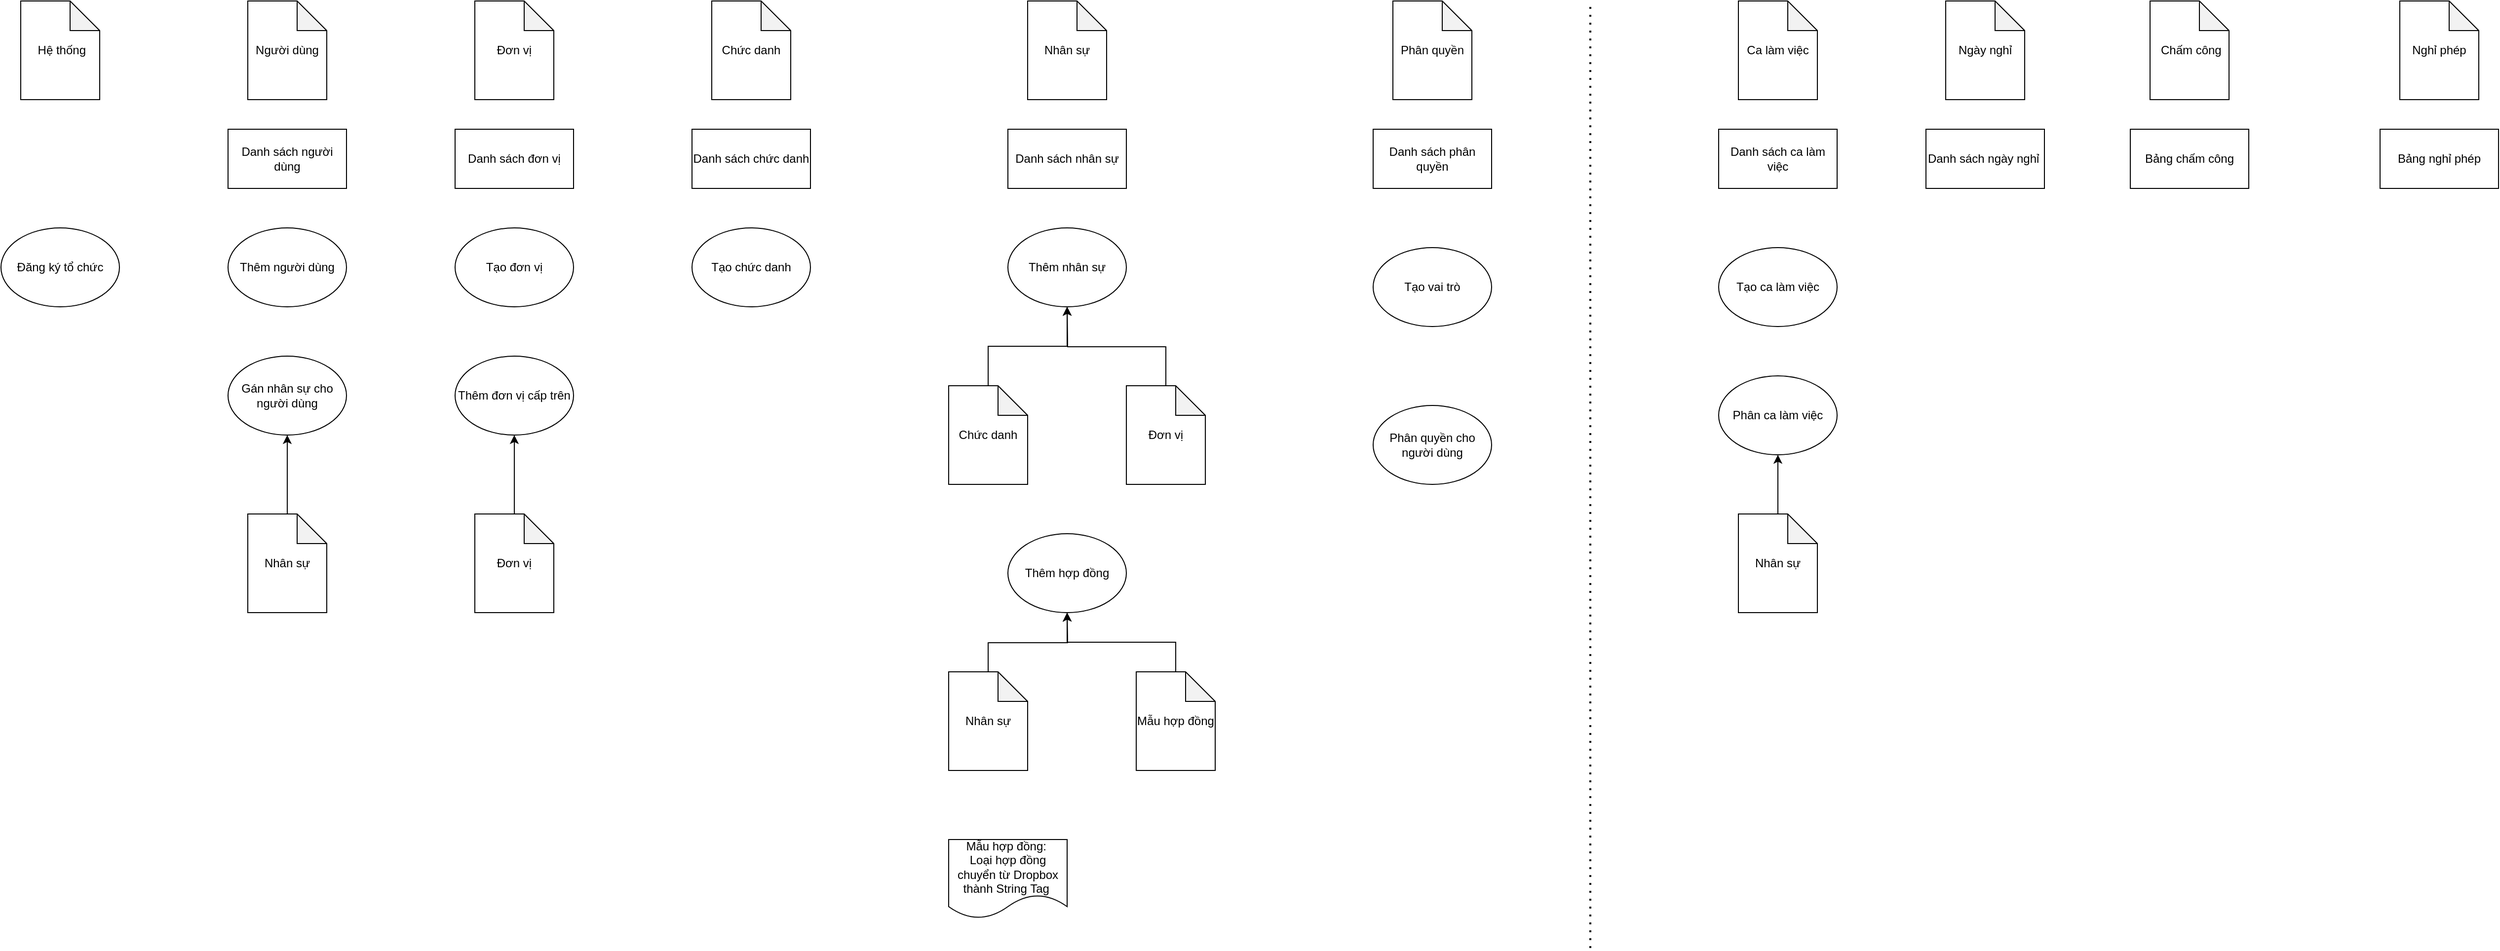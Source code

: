 <mxfile version="13.8.3" type="github">
  <diagram id="C5RBs43oDa-KdzZeNtuy" name="Page-1">
    <mxGraphModel dx="2811" dy="699" grid="1" gridSize="10" guides="1" tooltips="1" connect="1" arrows="1" fold="1" page="1" pageScale="1" pageWidth="827" pageHeight="1169" math="0" shadow="0">
      <root>
        <mxCell id="WIyWlLk6GJQsqaUBKTNV-0" />
        <mxCell id="WIyWlLk6GJQsqaUBKTNV-1" parent="WIyWlLk6GJQsqaUBKTNV-0" />
        <mxCell id="e6MpmnbMo23s56DdzThr-5" value="Danh sách ngày nghỉ&amp;nbsp;" style="rounded=0;whiteSpace=wrap;html=1;" vertex="1" parent="WIyWlLk6GJQsqaUBKTNV-1">
          <mxGeometry x="500" y="280" width="120" height="60" as="geometry" />
        </mxCell>
        <mxCell id="e6MpmnbMo23s56DdzThr-6" value="Bảng chấm công" style="rounded=0;whiteSpace=wrap;html=1;" vertex="1" parent="WIyWlLk6GJQsqaUBKTNV-1">
          <mxGeometry x="707" y="280" width="120" height="60" as="geometry" />
        </mxCell>
        <mxCell id="e6MpmnbMo23s56DdzThr-8" value="Danh sách ca làm việc" style="rounded=0;whiteSpace=wrap;html=1;" vertex="1" parent="WIyWlLk6GJQsqaUBKTNV-1">
          <mxGeometry x="290" y="280" width="120" height="60" as="geometry" />
        </mxCell>
        <mxCell id="e6MpmnbMo23s56DdzThr-9" value="" style="endArrow=none;dashed=1;html=1;dashPattern=1 3;strokeWidth=2;" edge="1" parent="WIyWlLk6GJQsqaUBKTNV-1">
          <mxGeometry width="50" height="50" relative="1" as="geometry">
            <mxPoint x="160" y="1110" as="sourcePoint" />
            <mxPoint x="160" y="150" as="targetPoint" />
            <Array as="points" />
          </mxGeometry>
        </mxCell>
        <mxCell id="e6MpmnbMo23s56DdzThr-18" value="Danh sách phân quyền" style="rounded=0;whiteSpace=wrap;html=1;" vertex="1" parent="WIyWlLk6GJQsqaUBKTNV-1">
          <mxGeometry x="-60" y="280" width="120" height="60" as="geometry" />
        </mxCell>
        <mxCell id="e6MpmnbMo23s56DdzThr-23" value="Phân quyền" style="shape=note;whiteSpace=wrap;html=1;backgroundOutline=1;darkOpacity=0.05;" vertex="1" parent="WIyWlLk6GJQsqaUBKTNV-1">
          <mxGeometry x="-40" y="150" width="80" height="100" as="geometry" />
        </mxCell>
        <mxCell id="e6MpmnbMo23s56DdzThr-24" value="Ca làm việc" style="shape=note;whiteSpace=wrap;html=1;backgroundOutline=1;darkOpacity=0.05;" vertex="1" parent="WIyWlLk6GJQsqaUBKTNV-1">
          <mxGeometry x="310" y="150" width="80" height="100" as="geometry" />
        </mxCell>
        <mxCell id="e6MpmnbMo23s56DdzThr-26" value="Ngày nghỉ" style="shape=note;whiteSpace=wrap;html=1;backgroundOutline=1;darkOpacity=0.05;" vertex="1" parent="WIyWlLk6GJQsqaUBKTNV-1">
          <mxGeometry x="520" y="150" width="80" height="100" as="geometry" />
        </mxCell>
        <mxCell id="e6MpmnbMo23s56DdzThr-27" value="&amp;nbsp;Chấm công" style="shape=note;whiteSpace=wrap;html=1;backgroundOutline=1;darkOpacity=0.05;" vertex="1" parent="WIyWlLk6GJQsqaUBKTNV-1">
          <mxGeometry x="727" y="150" width="80" height="100" as="geometry" />
        </mxCell>
        <mxCell id="e6MpmnbMo23s56DdzThr-45" value="Nghỉ phép" style="shape=note;whiteSpace=wrap;html=1;backgroundOutline=1;darkOpacity=0.05;" vertex="1" parent="WIyWlLk6GJQsqaUBKTNV-1">
          <mxGeometry x="980" y="150" width="80" height="100" as="geometry" />
        </mxCell>
        <mxCell id="e6MpmnbMo23s56DdzThr-46" value="Bảng nghỉ phép" style="whiteSpace=wrap;html=1;" vertex="1" parent="WIyWlLk6GJQsqaUBKTNV-1">
          <mxGeometry x="960" y="280" width="120" height="60" as="geometry" />
        </mxCell>
        <mxCell id="e6MpmnbMo23s56DdzThr-57" value="" style="group" vertex="1" connectable="0" parent="WIyWlLk6GJQsqaUBKTNV-1">
          <mxGeometry x="-990" y="150" width="120" height="620" as="geometry" />
        </mxCell>
        <mxCell id="e6MpmnbMo23s56DdzThr-16" value="Danh sách đơn vị" style="whiteSpace=wrap;html=1;" vertex="1" parent="e6MpmnbMo23s56DdzThr-57">
          <mxGeometry y="130" width="120" height="60" as="geometry" />
        </mxCell>
        <mxCell id="e6MpmnbMo23s56DdzThr-20" value="Đơn vị" style="shape=note;whiteSpace=wrap;html=1;backgroundOutline=1;darkOpacity=0.05;" vertex="1" parent="e6MpmnbMo23s56DdzThr-57">
          <mxGeometry x="20" width="80" height="100" as="geometry" />
        </mxCell>
        <mxCell id="e6MpmnbMo23s56DdzThr-34" value="Tạo đơn vị" style="ellipse;whiteSpace=wrap;html=1;" vertex="1" parent="e6MpmnbMo23s56DdzThr-57">
          <mxGeometry y="230" width="120" height="80" as="geometry" />
        </mxCell>
        <mxCell id="e6MpmnbMo23s56DdzThr-42" value="Thêm đơn vị cấp trên" style="ellipse;whiteSpace=wrap;html=1;" vertex="1" parent="e6MpmnbMo23s56DdzThr-57">
          <mxGeometry y="360" width="120" height="80" as="geometry" />
        </mxCell>
        <mxCell id="e6MpmnbMo23s56DdzThr-44" style="edgeStyle=orthogonalEdgeStyle;rounded=0;orthogonalLoop=1;jettySize=auto;html=1;exitX=0.5;exitY=0;exitDx=0;exitDy=0;exitPerimeter=0;entryX=0.5;entryY=1;entryDx=0;entryDy=0;" edge="1" parent="e6MpmnbMo23s56DdzThr-57" source="e6MpmnbMo23s56DdzThr-43" target="e6MpmnbMo23s56DdzThr-42">
          <mxGeometry relative="1" as="geometry" />
        </mxCell>
        <mxCell id="e6MpmnbMo23s56DdzThr-43" value="Đơn vị" style="shape=note;whiteSpace=wrap;html=1;backgroundOutline=1;darkOpacity=0.05;" vertex="1" parent="e6MpmnbMo23s56DdzThr-57">
          <mxGeometry x="20" y="520" width="80" height="100" as="geometry" />
        </mxCell>
        <mxCell id="e6MpmnbMo23s56DdzThr-58" value="" style="group" vertex="1" connectable="0" parent="WIyWlLk6GJQsqaUBKTNV-1">
          <mxGeometry x="-1220" y="150" width="120" height="620" as="geometry" />
        </mxCell>
        <mxCell id="e6MpmnbMo23s56DdzThr-28" value="Người dùng" style="shape=note;whiteSpace=wrap;html=1;backgroundOutline=1;darkOpacity=0.05;" vertex="1" parent="e6MpmnbMo23s56DdzThr-58">
          <mxGeometry x="20" width="80" height="100" as="geometry" />
        </mxCell>
        <mxCell id="e6MpmnbMo23s56DdzThr-29" value="Danh sách người dùng" style="whiteSpace=wrap;html=1;" vertex="1" parent="e6MpmnbMo23s56DdzThr-58">
          <mxGeometry y="130" width="120" height="60" as="geometry" />
        </mxCell>
        <mxCell id="e6MpmnbMo23s56DdzThr-35" value="Thêm người dùng" style="ellipse;whiteSpace=wrap;html=1;" vertex="1" parent="e6MpmnbMo23s56DdzThr-58">
          <mxGeometry y="230" width="120" height="80" as="geometry" />
        </mxCell>
        <mxCell id="e6MpmnbMo23s56DdzThr-38" value="Gán nhân sự cho người dùng" style="ellipse;whiteSpace=wrap;html=1;" vertex="1" parent="e6MpmnbMo23s56DdzThr-58">
          <mxGeometry y="360" width="120" height="80" as="geometry" />
        </mxCell>
        <mxCell id="e6MpmnbMo23s56DdzThr-40" style="edgeStyle=orthogonalEdgeStyle;rounded=0;orthogonalLoop=1;jettySize=auto;html=1;exitX=0.5;exitY=0;exitDx=0;exitDy=0;exitPerimeter=0;entryX=0.5;entryY=1;entryDx=0;entryDy=0;" edge="1" parent="e6MpmnbMo23s56DdzThr-58" source="e6MpmnbMo23s56DdzThr-39" target="e6MpmnbMo23s56DdzThr-38">
          <mxGeometry relative="1" as="geometry" />
        </mxCell>
        <mxCell id="e6MpmnbMo23s56DdzThr-39" value="Nhân sự" style="shape=note;whiteSpace=wrap;html=1;backgroundOutline=1;darkOpacity=0.05;" vertex="1" parent="e6MpmnbMo23s56DdzThr-58">
          <mxGeometry x="20" y="520" width="80" height="100" as="geometry" />
        </mxCell>
        <mxCell id="e6MpmnbMo23s56DdzThr-59" value="" style="group" vertex="1" connectable="0" parent="WIyWlLk6GJQsqaUBKTNV-1">
          <mxGeometry x="-1450" y="150" width="120" height="310" as="geometry" />
        </mxCell>
        <mxCell id="e6MpmnbMo23s56DdzThr-31" value="&amp;nbsp;Hệ thống" style="shape=note;whiteSpace=wrap;html=1;backgroundOutline=1;darkOpacity=0.05;" vertex="1" parent="e6MpmnbMo23s56DdzThr-59">
          <mxGeometry x="20" width="80" height="100" as="geometry" />
        </mxCell>
        <mxCell id="e6MpmnbMo23s56DdzThr-36" value="Đăng ký tổ chức" style="ellipse;whiteSpace=wrap;html=1;" vertex="1" parent="e6MpmnbMo23s56DdzThr-59">
          <mxGeometry y="230" width="120" height="80" as="geometry" />
        </mxCell>
        <mxCell id="e6MpmnbMo23s56DdzThr-60" value="" style="group" vertex="1" connectable="0" parent="WIyWlLk6GJQsqaUBKTNV-1">
          <mxGeometry x="-750" y="150" width="120" height="310" as="geometry" />
        </mxCell>
        <mxCell id="e6MpmnbMo23s56DdzThr-17" value="Danh sách chức danh" style="whiteSpace=wrap;html=1;" vertex="1" parent="e6MpmnbMo23s56DdzThr-60">
          <mxGeometry y="130" width="120" height="60" as="geometry" />
        </mxCell>
        <mxCell id="e6MpmnbMo23s56DdzThr-21" value="Chức danh" style="shape=note;whiteSpace=wrap;html=1;backgroundOutline=1;darkOpacity=0.05;" vertex="1" parent="e6MpmnbMo23s56DdzThr-60">
          <mxGeometry x="20" width="80" height="100" as="geometry" />
        </mxCell>
        <mxCell id="e6MpmnbMo23s56DdzThr-41" value="Tạo chức danh" style="ellipse;whiteSpace=wrap;html=1;" vertex="1" parent="e6MpmnbMo23s56DdzThr-60">
          <mxGeometry y="230" width="120" height="80" as="geometry" />
        </mxCell>
        <mxCell id="e6MpmnbMo23s56DdzThr-63" value="" style="group" vertex="1" connectable="0" parent="WIyWlLk6GJQsqaUBKTNV-1">
          <mxGeometry x="-490" y="150" width="270" height="930" as="geometry" />
        </mxCell>
        <mxCell id="e6MpmnbMo23s56DdzThr-14" value="Danh sách nhân sự" style="rounded=0;whiteSpace=wrap;html=1;" vertex="1" parent="e6MpmnbMo23s56DdzThr-63">
          <mxGeometry x="60" y="130" width="120" height="60" as="geometry" />
        </mxCell>
        <mxCell id="e6MpmnbMo23s56DdzThr-22" value="Nhân sự" style="shape=note;whiteSpace=wrap;html=1;backgroundOutline=1;darkOpacity=0.05;" vertex="1" parent="e6MpmnbMo23s56DdzThr-63">
          <mxGeometry x="80" width="80" height="100" as="geometry" />
        </mxCell>
        <mxCell id="e6MpmnbMo23s56DdzThr-33" value="Thêm nhân sự" style="ellipse;whiteSpace=wrap;html=1;" vertex="1" parent="e6MpmnbMo23s56DdzThr-63">
          <mxGeometry x="60" y="230" width="120" height="80" as="geometry" />
        </mxCell>
        <mxCell id="e6MpmnbMo23s56DdzThr-50" style="edgeStyle=orthogonalEdgeStyle;rounded=0;orthogonalLoop=1;jettySize=auto;html=1;exitX=0.5;exitY=0;exitDx=0;exitDy=0;exitPerimeter=0;entryX=0.5;entryY=1;entryDx=0;entryDy=0;" edge="1" parent="e6MpmnbMo23s56DdzThr-63" source="e6MpmnbMo23s56DdzThr-47" target="e6MpmnbMo23s56DdzThr-33">
          <mxGeometry relative="1" as="geometry" />
        </mxCell>
        <mxCell id="e6MpmnbMo23s56DdzThr-47" value="Chức danh" style="shape=note;whiteSpace=wrap;html=1;backgroundOutline=1;darkOpacity=0.05;" vertex="1" parent="e6MpmnbMo23s56DdzThr-63">
          <mxGeometry y="390" width="80" height="100" as="geometry" />
        </mxCell>
        <mxCell id="e6MpmnbMo23s56DdzThr-51" style="edgeStyle=orthogonalEdgeStyle;rounded=0;orthogonalLoop=1;jettySize=auto;html=1;exitX=0.5;exitY=0;exitDx=0;exitDy=0;exitPerimeter=0;" edge="1" parent="e6MpmnbMo23s56DdzThr-63" source="e6MpmnbMo23s56DdzThr-49">
          <mxGeometry relative="1" as="geometry">
            <mxPoint x="120.0" y="310" as="targetPoint" />
          </mxGeometry>
        </mxCell>
        <mxCell id="e6MpmnbMo23s56DdzThr-49" value="Đơn vị" style="shape=note;whiteSpace=wrap;html=1;backgroundOutline=1;darkOpacity=0.05;" vertex="1" parent="e6MpmnbMo23s56DdzThr-63">
          <mxGeometry x="180" y="390" width="80" height="100" as="geometry" />
        </mxCell>
        <mxCell id="e6MpmnbMo23s56DdzThr-52" value="Thêm hợp đồng" style="ellipse;whiteSpace=wrap;html=1;" vertex="1" parent="e6MpmnbMo23s56DdzThr-63">
          <mxGeometry x="60" y="540" width="120" height="80" as="geometry" />
        </mxCell>
        <mxCell id="e6MpmnbMo23s56DdzThr-56" style="edgeStyle=orthogonalEdgeStyle;rounded=0;orthogonalLoop=1;jettySize=auto;html=1;exitX=0.5;exitY=0;exitDx=0;exitDy=0;exitPerimeter=0;" edge="1" parent="e6MpmnbMo23s56DdzThr-63" source="e6MpmnbMo23s56DdzThr-53">
          <mxGeometry relative="1" as="geometry">
            <mxPoint x="120" y="620" as="targetPoint" />
          </mxGeometry>
        </mxCell>
        <mxCell id="e6MpmnbMo23s56DdzThr-53" value="Nhân sự" style="shape=note;whiteSpace=wrap;html=1;backgroundOutline=1;darkOpacity=0.05;" vertex="1" parent="e6MpmnbMo23s56DdzThr-63">
          <mxGeometry y="680" width="80" height="100" as="geometry" />
        </mxCell>
        <mxCell id="e6MpmnbMo23s56DdzThr-55" style="edgeStyle=orthogonalEdgeStyle;rounded=0;orthogonalLoop=1;jettySize=auto;html=1;exitX=0.5;exitY=0;exitDx=0;exitDy=0;exitPerimeter=0;entryX=0.5;entryY=1;entryDx=0;entryDy=0;" edge="1" parent="e6MpmnbMo23s56DdzThr-63" source="e6MpmnbMo23s56DdzThr-54" target="e6MpmnbMo23s56DdzThr-52">
          <mxGeometry relative="1" as="geometry" />
        </mxCell>
        <mxCell id="e6MpmnbMo23s56DdzThr-54" value="Mẫu hợp đồng" style="shape=note;whiteSpace=wrap;html=1;backgroundOutline=1;darkOpacity=0.05;" vertex="1" parent="e6MpmnbMo23s56DdzThr-63">
          <mxGeometry x="190" y="680" width="80" height="100" as="geometry" />
        </mxCell>
        <mxCell id="e6MpmnbMo23s56DdzThr-62" value="Mẫu hợp đồng:&amp;nbsp;&lt;br&gt;Loại hợp đồng chuyển từ Dropbox thành String Tag&amp;nbsp;" style="shape=document;whiteSpace=wrap;html=1;boundedLbl=1;" vertex="1" parent="e6MpmnbMo23s56DdzThr-63">
          <mxGeometry y="850" width="120" height="80" as="geometry" />
        </mxCell>
        <mxCell id="e6MpmnbMo23s56DdzThr-64" value="Tạo vai trò" style="ellipse;whiteSpace=wrap;html=1;" vertex="1" parent="WIyWlLk6GJQsqaUBKTNV-1">
          <mxGeometry x="-60" y="400" width="120" height="80" as="geometry" />
        </mxCell>
        <mxCell id="e6MpmnbMo23s56DdzThr-65" value="Phân quyền cho người dùng" style="ellipse;whiteSpace=wrap;html=1;" vertex="1" parent="WIyWlLk6GJQsqaUBKTNV-1">
          <mxGeometry x="-60" y="560" width="120" height="80" as="geometry" />
        </mxCell>
        <mxCell id="e6MpmnbMo23s56DdzThr-66" value="Tạo ca làm việc" style="ellipse;whiteSpace=wrap;html=1;" vertex="1" parent="WIyWlLk6GJQsqaUBKTNV-1">
          <mxGeometry x="290" y="400" width="120" height="80" as="geometry" />
        </mxCell>
        <mxCell id="e6MpmnbMo23s56DdzThr-67" value="Phân ca làm việc" style="ellipse;whiteSpace=wrap;html=1;" vertex="1" parent="WIyWlLk6GJQsqaUBKTNV-1">
          <mxGeometry x="290" y="530" width="120" height="80" as="geometry" />
        </mxCell>
        <mxCell id="e6MpmnbMo23s56DdzThr-69" style="edgeStyle=orthogonalEdgeStyle;rounded=0;orthogonalLoop=1;jettySize=auto;html=1;exitX=0.5;exitY=0;exitDx=0;exitDy=0;exitPerimeter=0;entryX=0.5;entryY=1;entryDx=0;entryDy=0;" edge="1" parent="WIyWlLk6GJQsqaUBKTNV-1" source="e6MpmnbMo23s56DdzThr-68" target="e6MpmnbMo23s56DdzThr-67">
          <mxGeometry relative="1" as="geometry" />
        </mxCell>
        <mxCell id="e6MpmnbMo23s56DdzThr-68" value="Nhân sự" style="shape=note;whiteSpace=wrap;html=1;backgroundOutline=1;darkOpacity=0.05;" vertex="1" parent="WIyWlLk6GJQsqaUBKTNV-1">
          <mxGeometry x="310" y="670" width="80" height="100" as="geometry" />
        </mxCell>
      </root>
    </mxGraphModel>
  </diagram>
</mxfile>
